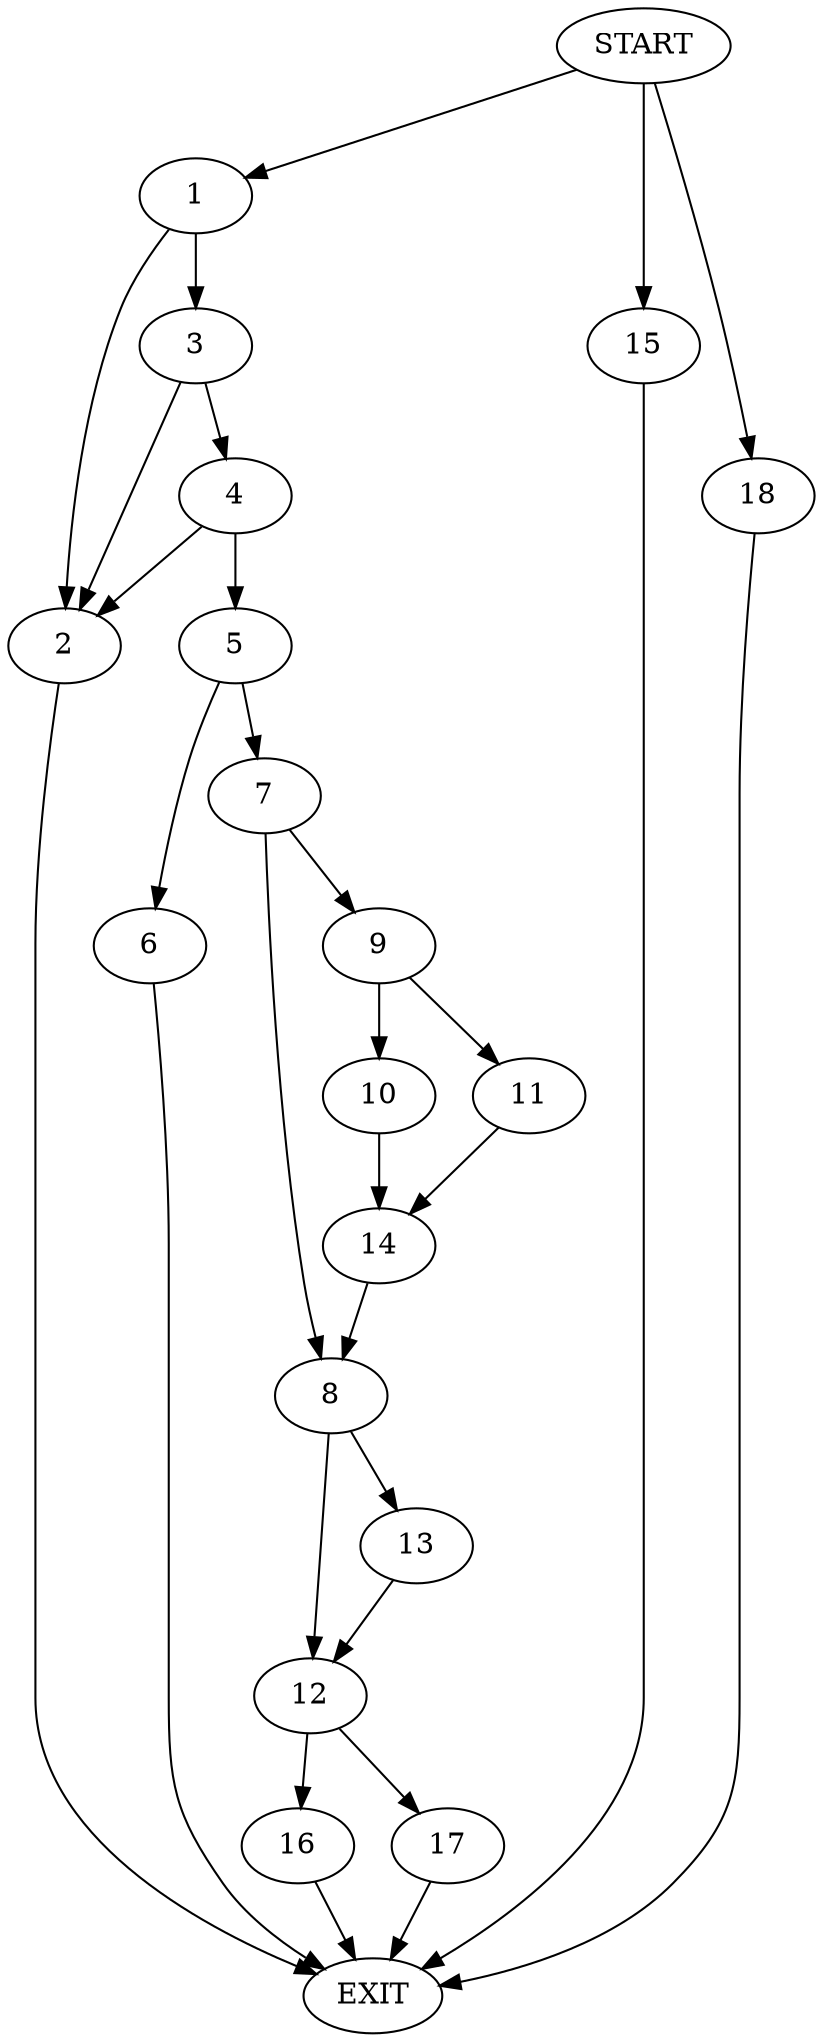digraph {
0 [label="START"]
19 [label="EXIT"]
0 -> 1
1 -> 2
1 -> 3
2 -> 19
3 -> 4
3 -> 2
4 -> 5
4 -> 2
5 -> 6
5 -> 7
7 -> 8
7 -> 9
6 -> 19
9 -> 10
9 -> 11
8 -> 12
8 -> 13
11 -> 14
10 -> 14
14 -> 8
0 -> 15
15 -> 19
13 -> 12
12 -> 16
12 -> 17
17 -> 19
16 -> 19
0 -> 18
18 -> 19
}
